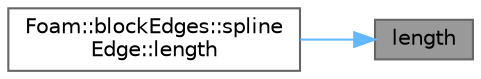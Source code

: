 digraph "length"
{
 // LATEX_PDF_SIZE
  bgcolor="transparent";
  edge [fontname=Helvetica,fontsize=10,labelfontname=Helvetica,labelfontsize=10];
  node [fontname=Helvetica,fontsize=10,shape=box,height=0.2,width=0.4];
  rankdir="RL";
  Node1 [id="Node000001",label="length",height=0.2,width=0.4,color="gray40", fillcolor="grey60", style="filled", fontcolor="black",tooltip=" "];
  Node1 -> Node2 [id="edge1_Node000001_Node000002",dir="back",color="steelblue1",style="solid",tooltip=" "];
  Node2 [id="Node000002",label="Foam::blockEdges::spline\lEdge::length",height=0.2,width=0.4,color="grey40", fillcolor="white", style="filled",URL="$classFoam_1_1blockEdges_1_1splineEdge.html#a08c669bec49d28e13e0c1b6fb7f0ba90",tooltip=" "];
}
